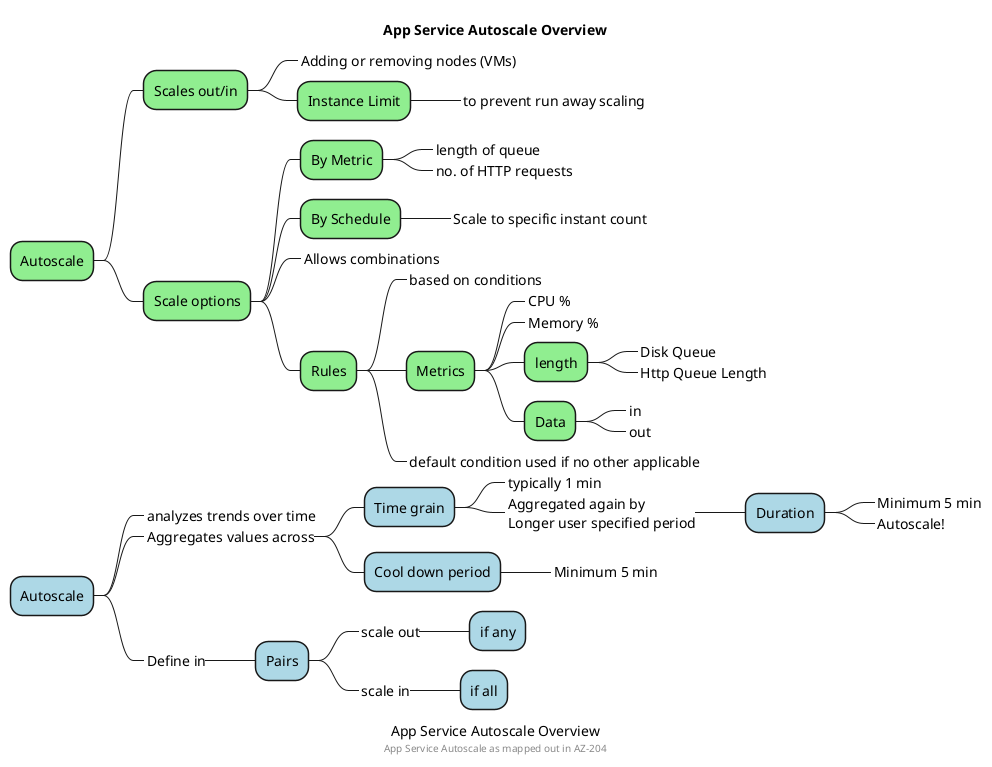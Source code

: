 @startmindmap "App Service Autoscale"

caption App Service Autoscale Overview
title App Service Autoscale Overview

center footer App Service Autoscale as mapped out in AZ-204

+[#lightgreen] Autoscale
++[#lightgreen] Scales out/in
+++_ Adding or removing nodes (VMs)
+++[#lightgreen] Instance Limit
++++_ to prevent run away scaling
++[#lightgreen] Scale options
+++[#lightgreen] By Metric
++++_ length of queue
++++_ no. of HTTP requests
+++[#lightgreen] By Schedule
++++_ Scale to specific instant count
+++_ Allows combinations
+++[#lightgreen] Rules
++++_ based on conditions
++++[#lightgreen] Metrics
+++++_ CPU %
+++++_ Memory %
+++++[#lightgreen] length
++++++_ Disk Queue
++++++_ Http Queue Length
+++++[#lightgreen] Data
++++++_ in
++++++_ out
++++_ default condition used if no other applicable

+[#lightblue] Autoscale
++_ analyzes trends over time
++_ Aggregates values across
+++[#lightblue] Time grain
++++_ typically 1 min
++++_ Aggregated again by\nLonger user specified period
+++++[#lightblue] Duration
++++++_ Minimum 5 min
++++++_ Autoscale!
+++[#lightblue] Cool down period
++++_ Minimum 5 min
++_ Define in
+++[#lightblue] Pairs
++++_ scale out
+++++[#lightblue] if any
++++_ scale in
+++++[#lightblue] if all
@endmindmap